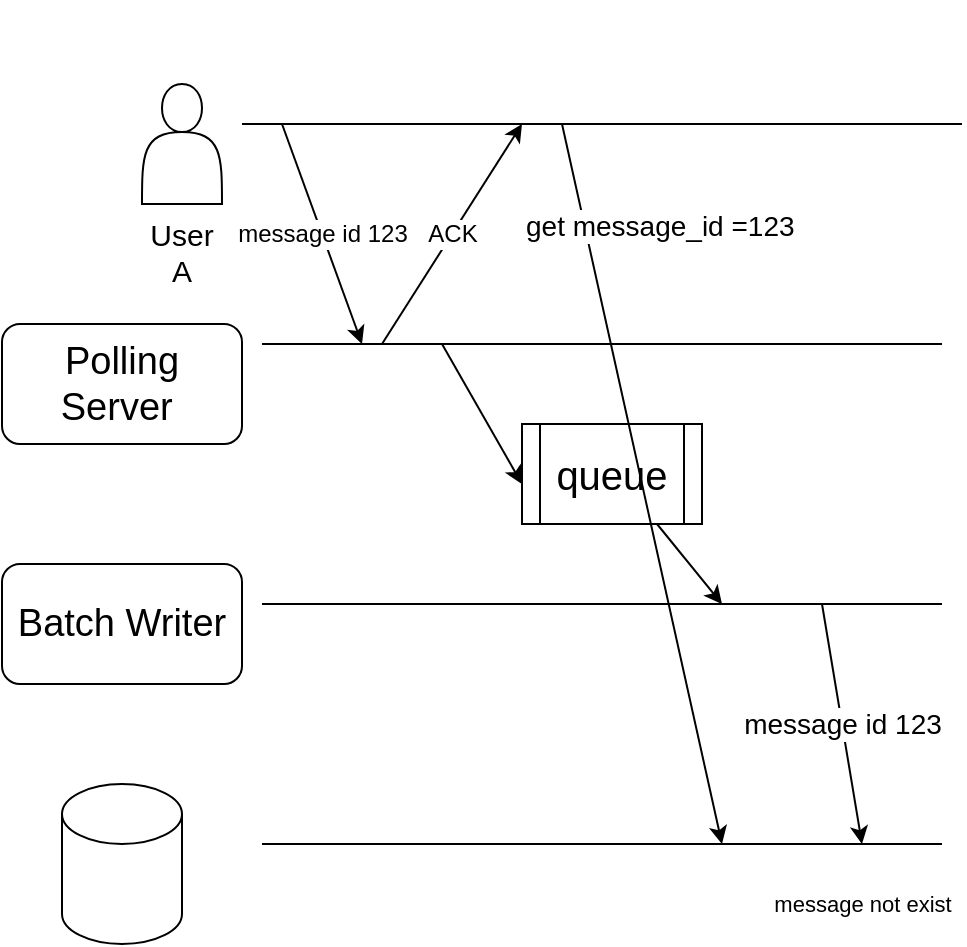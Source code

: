 <mxfile version="24.8.6">
  <diagram name="Page-1" id="2xDZtnNYjPdubNFUHDgT">
    <mxGraphModel dx="1050" dy="596" grid="1" gridSize="10" guides="1" tooltips="1" connect="1" arrows="1" fold="1" page="1" pageScale="1" pageWidth="850" pageHeight="1100" math="0" shadow="0">
      <root>
        <mxCell id="0" />
        <mxCell id="1" parent="0" />
        <mxCell id="kFf9_FOot2Pl8ySiQdXH-1" value="&lt;div style=&quot;font-size: 15px;&quot;&gt;&lt;br style=&quot;font-size: 15px;&quot;&gt;&lt;/div&gt;&lt;div style=&quot;font-size: 15px;&quot;&gt;&lt;br style=&quot;font-size: 15px;&quot;&gt;&lt;/div&gt;&lt;div style=&quot;font-size: 15px;&quot;&gt;&lt;br style=&quot;font-size: 15px;&quot;&gt;&lt;/div&gt;&lt;div style=&quot;font-size: 15px;&quot;&gt;&lt;br style=&quot;font-size: 15px;&quot;&gt;&lt;/div&gt;&lt;div style=&quot;font-size: 15px;&quot;&gt;&lt;br style=&quot;font-size: 15px;&quot;&gt;&lt;/div&gt;&lt;div style=&quot;font-size: 15px;&quot;&gt;&lt;br style=&quot;font-size: 15px;&quot;&gt;&lt;/div&gt;User A" style="shape=actor;whiteSpace=wrap;html=1;fontSize=15;" vertex="1" parent="1">
          <mxGeometry x="210" y="180" width="40" height="60" as="geometry" />
        </mxCell>
        <mxCell id="kFf9_FOot2Pl8ySiQdXH-2" value="" style="endArrow=none;html=1;rounded=0;" edge="1" parent="1">
          <mxGeometry width="50" height="50" relative="1" as="geometry">
            <mxPoint x="260" y="200" as="sourcePoint" />
            <mxPoint x="620" y="200" as="targetPoint" />
          </mxGeometry>
        </mxCell>
        <mxCell id="kFf9_FOot2Pl8ySiQdXH-3" value="Polling Server&amp;nbsp;" style="rounded=1;whiteSpace=wrap;html=1;fontSize=19;" vertex="1" parent="1">
          <mxGeometry x="140" y="300" width="120" height="60" as="geometry" />
        </mxCell>
        <mxCell id="kFf9_FOot2Pl8ySiQdXH-4" value="" style="endArrow=none;html=1;rounded=0;" edge="1" parent="1">
          <mxGeometry width="50" height="50" relative="1" as="geometry">
            <mxPoint x="270" y="310" as="sourcePoint" />
            <mxPoint x="610" y="310" as="targetPoint" />
          </mxGeometry>
        </mxCell>
        <mxCell id="kFf9_FOot2Pl8ySiQdXH-5" value="Batch Writer" style="rounded=1;whiteSpace=wrap;html=1;fontSize=19;" vertex="1" parent="1">
          <mxGeometry x="140" y="420" width="120" height="60" as="geometry" />
        </mxCell>
        <mxCell id="kFf9_FOot2Pl8ySiQdXH-6" value="" style="endArrow=none;html=1;rounded=0;" edge="1" parent="1">
          <mxGeometry width="50" height="50" relative="1" as="geometry">
            <mxPoint x="270" y="440" as="sourcePoint" />
            <mxPoint x="610" y="440" as="targetPoint" />
          </mxGeometry>
        </mxCell>
        <mxCell id="kFf9_FOot2Pl8ySiQdXH-7" value="" style="shape=cylinder3;whiteSpace=wrap;html=1;boundedLbl=1;backgroundOutline=1;size=15;" vertex="1" parent="1">
          <mxGeometry x="170" y="530" width="60" height="80" as="geometry" />
        </mxCell>
        <mxCell id="kFf9_FOot2Pl8ySiQdXH-8" value="&lt;div&gt;message not exist&lt;/div&gt;" style="endArrow=none;html=1;rounded=0;" edge="1" parent="1">
          <mxGeometry x="0.765" y="-30" width="50" height="50" relative="1" as="geometry">
            <mxPoint x="270" y="560" as="sourcePoint" />
            <mxPoint x="610" y="560" as="targetPoint" />
            <mxPoint as="offset" />
          </mxGeometry>
        </mxCell>
        <mxCell id="kFf9_FOot2Pl8ySiQdXH-9" value="message id 123" style="endArrow=classic;html=1;rounded=0;fontSize=12;" edge="1" parent="1">
          <mxGeometry width="50" height="50" relative="1" as="geometry">
            <mxPoint x="280" y="200" as="sourcePoint" />
            <mxPoint x="320" y="310" as="targetPoint" />
          </mxGeometry>
        </mxCell>
        <mxCell id="kFf9_FOot2Pl8ySiQdXH-10" value="ACK" style="endArrow=classic;html=1;rounded=0;fontSize=12;" edge="1" parent="1">
          <mxGeometry width="50" height="50" relative="1" as="geometry">
            <mxPoint x="330" y="310" as="sourcePoint" />
            <mxPoint x="400" y="200" as="targetPoint" />
          </mxGeometry>
        </mxCell>
        <mxCell id="kFf9_FOot2Pl8ySiQdXH-11" value="" style="endArrow=classic;html=1;rounded=0;" edge="1" parent="1">
          <mxGeometry width="50" height="50" relative="1" as="geometry">
            <mxPoint x="360" y="310" as="sourcePoint" />
            <mxPoint x="400" y="380" as="targetPoint" />
          </mxGeometry>
        </mxCell>
        <mxCell id="kFf9_FOot2Pl8ySiQdXH-12" value="queue" style="shape=process;whiteSpace=wrap;html=1;backgroundOutline=1;fontSize=20;" vertex="1" parent="1">
          <mxGeometry x="400" y="350" width="90" height="50" as="geometry" />
        </mxCell>
        <mxCell id="kFf9_FOot2Pl8ySiQdXH-13" value="" style="endArrow=classic;html=1;rounded=0;exitX=0.75;exitY=1;exitDx=0;exitDy=0;" edge="1" parent="1" source="kFf9_FOot2Pl8ySiQdXH-12">
          <mxGeometry width="50" height="50" relative="1" as="geometry">
            <mxPoint x="400" y="330" as="sourcePoint" />
            <mxPoint x="500" y="440" as="targetPoint" />
          </mxGeometry>
        </mxCell>
        <mxCell id="kFf9_FOot2Pl8ySiQdXH-14" value="message id 123" style="endArrow=classic;html=1;rounded=0;fontSize=14;" edge="1" parent="1">
          <mxGeometry width="50" height="50" relative="1" as="geometry">
            <mxPoint x="550" y="440" as="sourcePoint" />
            <mxPoint x="570" y="560" as="targetPoint" />
          </mxGeometry>
        </mxCell>
        <mxCell id="kFf9_FOot2Pl8ySiQdXH-15" value="&lt;div style=&quot;font-size: 14px;&quot;&gt;get message_id =123&lt;/div&gt;" style="endArrow=classic;html=1;rounded=0;align=left;fontSize=14;" edge="1" parent="1">
          <mxGeometry x="-0.759" y="-30" width="50" height="50" relative="1" as="geometry">
            <mxPoint x="420" y="200" as="sourcePoint" />
            <mxPoint x="500" y="560" as="targetPoint" />
            <mxPoint y="1" as="offset" />
          </mxGeometry>
        </mxCell>
      </root>
    </mxGraphModel>
  </diagram>
</mxfile>

